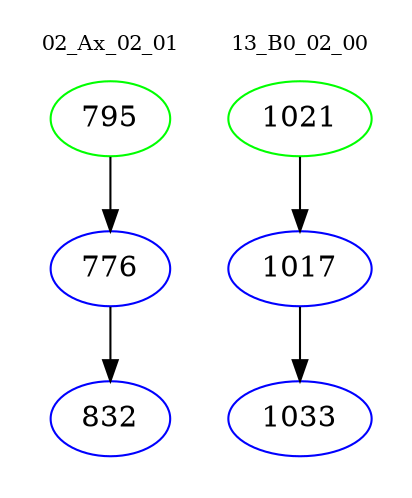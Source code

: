 digraph{
subgraph cluster_0 {
color = white
label = "02_Ax_02_01";
fontsize=10;
T0_795 [label="795", color="green"]
T0_795 -> T0_776 [color="black"]
T0_776 [label="776", color="blue"]
T0_776 -> T0_832 [color="black"]
T0_832 [label="832", color="blue"]
}
subgraph cluster_1 {
color = white
label = "13_B0_02_00";
fontsize=10;
T1_1021 [label="1021", color="green"]
T1_1021 -> T1_1017 [color="black"]
T1_1017 [label="1017", color="blue"]
T1_1017 -> T1_1033 [color="black"]
T1_1033 [label="1033", color="blue"]
}
}

